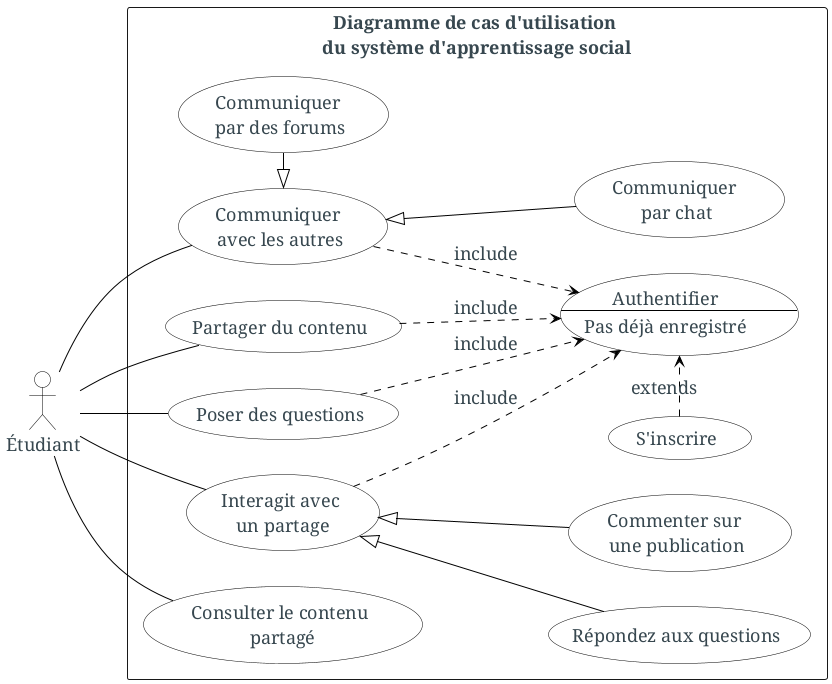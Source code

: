 @startuml
left to right direction
skinparam backgroundColor #fff
skinparam defaultFontColor #37474f
skinparam defaultFontSize 18
skinparam defaultFontName serif
skinparam defaultFontStyle normal
skinparam usecaseBackgroundColor #fff
skinparam usecaseBorderColor #000
skinparam usecaseArrowColor #000
skinparam usecaseActorBorderColor black
skinparam actorBackgroundColor #fff
skinparam actorBorderColor #000



actor Étudiant as student
rectangle "Diagramme de cas d'utilisation \ndu système d'apprentissage social"{

usecase shareContent as "Partager du contenu"
usecase login as "Authentifier
                 --
                 Pas déjà enregistré"
usecase  register as "S'inscrire"

usecase  askQuestion as "Poser des questions"
usecase  answerQuestion as "Répondez aux questions"
usecase  comment as "Commenter sur \nune publication"
usecase  communicate  as "Communiquer \navec les autres"
usecase  chat as "Communiquer \npar chat"
usecase  forums as "Communiquer \npar des forums"
usecase  interact as "Interagit avec\n un partage"
usecase  consultContent as "Consulter le contenu\n partagé"

register  .> login  : extends
shareContent ..> login : include
askQuestion ..> login : include
interact ..> login : include
communicate ..> login : include

communicate <|-- chat
communicate <|- forums
interact <|-- answerQuestion
interact <|-- comment

student -- consultContent
student -- shareContent
student -- askQuestion
student -- interact
student -- communicate

}
@enduml